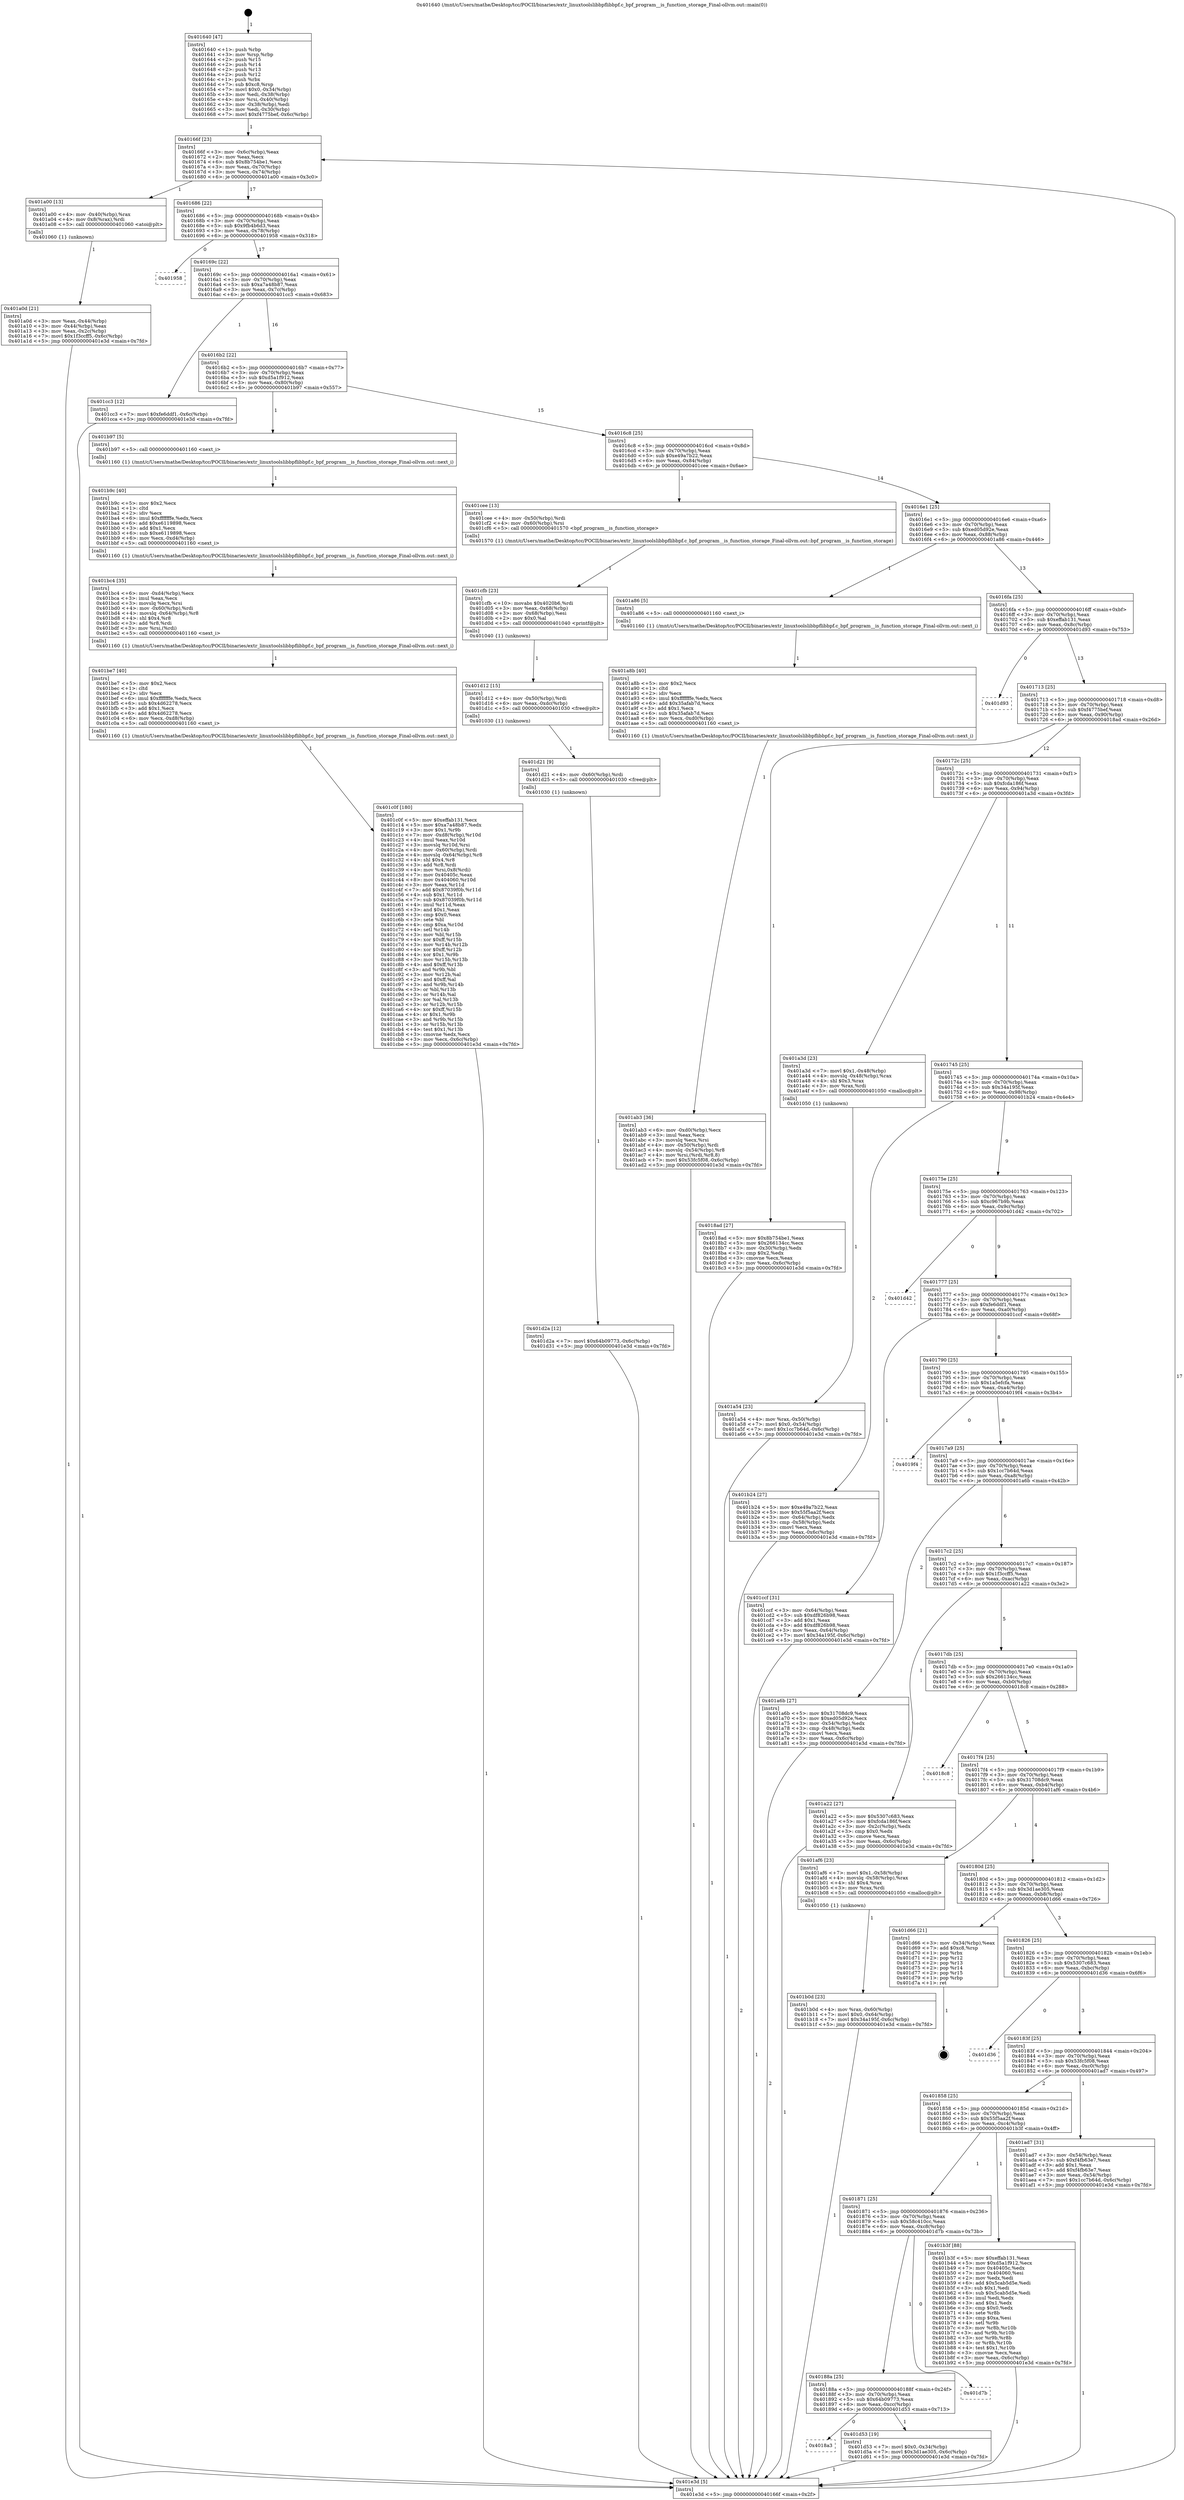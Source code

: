 digraph "0x401640" {
  label = "0x401640 (/mnt/c/Users/mathe/Desktop/tcc/POCII/binaries/extr_linuxtoolslibbpflibbpf.c_bpf_program__is_function_storage_Final-ollvm.out::main(0))"
  labelloc = "t"
  node[shape=record]

  Entry [label="",width=0.3,height=0.3,shape=circle,fillcolor=black,style=filled]
  "0x40166f" [label="{
     0x40166f [23]\l
     | [instrs]\l
     &nbsp;&nbsp;0x40166f \<+3\>: mov -0x6c(%rbp),%eax\l
     &nbsp;&nbsp;0x401672 \<+2\>: mov %eax,%ecx\l
     &nbsp;&nbsp;0x401674 \<+6\>: sub $0x8b754be1,%ecx\l
     &nbsp;&nbsp;0x40167a \<+3\>: mov %eax,-0x70(%rbp)\l
     &nbsp;&nbsp;0x40167d \<+3\>: mov %ecx,-0x74(%rbp)\l
     &nbsp;&nbsp;0x401680 \<+6\>: je 0000000000401a00 \<main+0x3c0\>\l
  }"]
  "0x401a00" [label="{
     0x401a00 [13]\l
     | [instrs]\l
     &nbsp;&nbsp;0x401a00 \<+4\>: mov -0x40(%rbp),%rax\l
     &nbsp;&nbsp;0x401a04 \<+4\>: mov 0x8(%rax),%rdi\l
     &nbsp;&nbsp;0x401a08 \<+5\>: call 0000000000401060 \<atoi@plt\>\l
     | [calls]\l
     &nbsp;&nbsp;0x401060 \{1\} (unknown)\l
  }"]
  "0x401686" [label="{
     0x401686 [22]\l
     | [instrs]\l
     &nbsp;&nbsp;0x401686 \<+5\>: jmp 000000000040168b \<main+0x4b\>\l
     &nbsp;&nbsp;0x40168b \<+3\>: mov -0x70(%rbp),%eax\l
     &nbsp;&nbsp;0x40168e \<+5\>: sub $0x9fb4b6d3,%eax\l
     &nbsp;&nbsp;0x401693 \<+3\>: mov %eax,-0x78(%rbp)\l
     &nbsp;&nbsp;0x401696 \<+6\>: je 0000000000401958 \<main+0x318\>\l
  }"]
  Exit [label="",width=0.3,height=0.3,shape=circle,fillcolor=black,style=filled,peripheries=2]
  "0x401958" [label="{
     0x401958\l
  }", style=dashed]
  "0x40169c" [label="{
     0x40169c [22]\l
     | [instrs]\l
     &nbsp;&nbsp;0x40169c \<+5\>: jmp 00000000004016a1 \<main+0x61\>\l
     &nbsp;&nbsp;0x4016a1 \<+3\>: mov -0x70(%rbp),%eax\l
     &nbsp;&nbsp;0x4016a4 \<+5\>: sub $0xa7a48b87,%eax\l
     &nbsp;&nbsp;0x4016a9 \<+3\>: mov %eax,-0x7c(%rbp)\l
     &nbsp;&nbsp;0x4016ac \<+6\>: je 0000000000401cc3 \<main+0x683\>\l
  }"]
  "0x4018a3" [label="{
     0x4018a3\l
  }", style=dashed]
  "0x401cc3" [label="{
     0x401cc3 [12]\l
     | [instrs]\l
     &nbsp;&nbsp;0x401cc3 \<+7\>: movl $0xfe6ddf1,-0x6c(%rbp)\l
     &nbsp;&nbsp;0x401cca \<+5\>: jmp 0000000000401e3d \<main+0x7fd\>\l
  }"]
  "0x4016b2" [label="{
     0x4016b2 [22]\l
     | [instrs]\l
     &nbsp;&nbsp;0x4016b2 \<+5\>: jmp 00000000004016b7 \<main+0x77\>\l
     &nbsp;&nbsp;0x4016b7 \<+3\>: mov -0x70(%rbp),%eax\l
     &nbsp;&nbsp;0x4016ba \<+5\>: sub $0xd5a1f912,%eax\l
     &nbsp;&nbsp;0x4016bf \<+3\>: mov %eax,-0x80(%rbp)\l
     &nbsp;&nbsp;0x4016c2 \<+6\>: je 0000000000401b97 \<main+0x557\>\l
  }"]
  "0x401d53" [label="{
     0x401d53 [19]\l
     | [instrs]\l
     &nbsp;&nbsp;0x401d53 \<+7\>: movl $0x0,-0x34(%rbp)\l
     &nbsp;&nbsp;0x401d5a \<+7\>: movl $0x3d1ae305,-0x6c(%rbp)\l
     &nbsp;&nbsp;0x401d61 \<+5\>: jmp 0000000000401e3d \<main+0x7fd\>\l
  }"]
  "0x401b97" [label="{
     0x401b97 [5]\l
     | [instrs]\l
     &nbsp;&nbsp;0x401b97 \<+5\>: call 0000000000401160 \<next_i\>\l
     | [calls]\l
     &nbsp;&nbsp;0x401160 \{1\} (/mnt/c/Users/mathe/Desktop/tcc/POCII/binaries/extr_linuxtoolslibbpflibbpf.c_bpf_program__is_function_storage_Final-ollvm.out::next_i)\l
  }"]
  "0x4016c8" [label="{
     0x4016c8 [25]\l
     | [instrs]\l
     &nbsp;&nbsp;0x4016c8 \<+5\>: jmp 00000000004016cd \<main+0x8d\>\l
     &nbsp;&nbsp;0x4016cd \<+3\>: mov -0x70(%rbp),%eax\l
     &nbsp;&nbsp;0x4016d0 \<+5\>: sub $0xe49a7b22,%eax\l
     &nbsp;&nbsp;0x4016d5 \<+6\>: mov %eax,-0x84(%rbp)\l
     &nbsp;&nbsp;0x4016db \<+6\>: je 0000000000401cee \<main+0x6ae\>\l
  }"]
  "0x40188a" [label="{
     0x40188a [25]\l
     | [instrs]\l
     &nbsp;&nbsp;0x40188a \<+5\>: jmp 000000000040188f \<main+0x24f\>\l
     &nbsp;&nbsp;0x40188f \<+3\>: mov -0x70(%rbp),%eax\l
     &nbsp;&nbsp;0x401892 \<+5\>: sub $0x64b09773,%eax\l
     &nbsp;&nbsp;0x401897 \<+6\>: mov %eax,-0xcc(%rbp)\l
     &nbsp;&nbsp;0x40189d \<+6\>: je 0000000000401d53 \<main+0x713\>\l
  }"]
  "0x401cee" [label="{
     0x401cee [13]\l
     | [instrs]\l
     &nbsp;&nbsp;0x401cee \<+4\>: mov -0x50(%rbp),%rdi\l
     &nbsp;&nbsp;0x401cf2 \<+4\>: mov -0x60(%rbp),%rsi\l
     &nbsp;&nbsp;0x401cf6 \<+5\>: call 0000000000401570 \<bpf_program__is_function_storage\>\l
     | [calls]\l
     &nbsp;&nbsp;0x401570 \{1\} (/mnt/c/Users/mathe/Desktop/tcc/POCII/binaries/extr_linuxtoolslibbpflibbpf.c_bpf_program__is_function_storage_Final-ollvm.out::bpf_program__is_function_storage)\l
  }"]
  "0x4016e1" [label="{
     0x4016e1 [25]\l
     | [instrs]\l
     &nbsp;&nbsp;0x4016e1 \<+5\>: jmp 00000000004016e6 \<main+0xa6\>\l
     &nbsp;&nbsp;0x4016e6 \<+3\>: mov -0x70(%rbp),%eax\l
     &nbsp;&nbsp;0x4016e9 \<+5\>: sub $0xed05d92e,%eax\l
     &nbsp;&nbsp;0x4016ee \<+6\>: mov %eax,-0x88(%rbp)\l
     &nbsp;&nbsp;0x4016f4 \<+6\>: je 0000000000401a86 \<main+0x446\>\l
  }"]
  "0x401d7b" [label="{
     0x401d7b\l
  }", style=dashed]
  "0x401a86" [label="{
     0x401a86 [5]\l
     | [instrs]\l
     &nbsp;&nbsp;0x401a86 \<+5\>: call 0000000000401160 \<next_i\>\l
     | [calls]\l
     &nbsp;&nbsp;0x401160 \{1\} (/mnt/c/Users/mathe/Desktop/tcc/POCII/binaries/extr_linuxtoolslibbpflibbpf.c_bpf_program__is_function_storage_Final-ollvm.out::next_i)\l
  }"]
  "0x4016fa" [label="{
     0x4016fa [25]\l
     | [instrs]\l
     &nbsp;&nbsp;0x4016fa \<+5\>: jmp 00000000004016ff \<main+0xbf\>\l
     &nbsp;&nbsp;0x4016ff \<+3\>: mov -0x70(%rbp),%eax\l
     &nbsp;&nbsp;0x401702 \<+5\>: sub $0xeffab131,%eax\l
     &nbsp;&nbsp;0x401707 \<+6\>: mov %eax,-0x8c(%rbp)\l
     &nbsp;&nbsp;0x40170d \<+6\>: je 0000000000401d93 \<main+0x753\>\l
  }"]
  "0x401d2a" [label="{
     0x401d2a [12]\l
     | [instrs]\l
     &nbsp;&nbsp;0x401d2a \<+7\>: movl $0x64b09773,-0x6c(%rbp)\l
     &nbsp;&nbsp;0x401d31 \<+5\>: jmp 0000000000401e3d \<main+0x7fd\>\l
  }"]
  "0x401d93" [label="{
     0x401d93\l
  }", style=dashed]
  "0x401713" [label="{
     0x401713 [25]\l
     | [instrs]\l
     &nbsp;&nbsp;0x401713 \<+5\>: jmp 0000000000401718 \<main+0xd8\>\l
     &nbsp;&nbsp;0x401718 \<+3\>: mov -0x70(%rbp),%eax\l
     &nbsp;&nbsp;0x40171b \<+5\>: sub $0xf4775bef,%eax\l
     &nbsp;&nbsp;0x401720 \<+6\>: mov %eax,-0x90(%rbp)\l
     &nbsp;&nbsp;0x401726 \<+6\>: je 00000000004018ad \<main+0x26d\>\l
  }"]
  "0x401d21" [label="{
     0x401d21 [9]\l
     | [instrs]\l
     &nbsp;&nbsp;0x401d21 \<+4\>: mov -0x60(%rbp),%rdi\l
     &nbsp;&nbsp;0x401d25 \<+5\>: call 0000000000401030 \<free@plt\>\l
     | [calls]\l
     &nbsp;&nbsp;0x401030 \{1\} (unknown)\l
  }"]
  "0x4018ad" [label="{
     0x4018ad [27]\l
     | [instrs]\l
     &nbsp;&nbsp;0x4018ad \<+5\>: mov $0x8b754be1,%eax\l
     &nbsp;&nbsp;0x4018b2 \<+5\>: mov $0x266134cc,%ecx\l
     &nbsp;&nbsp;0x4018b7 \<+3\>: mov -0x30(%rbp),%edx\l
     &nbsp;&nbsp;0x4018ba \<+3\>: cmp $0x2,%edx\l
     &nbsp;&nbsp;0x4018bd \<+3\>: cmovne %ecx,%eax\l
     &nbsp;&nbsp;0x4018c0 \<+3\>: mov %eax,-0x6c(%rbp)\l
     &nbsp;&nbsp;0x4018c3 \<+5\>: jmp 0000000000401e3d \<main+0x7fd\>\l
  }"]
  "0x40172c" [label="{
     0x40172c [25]\l
     | [instrs]\l
     &nbsp;&nbsp;0x40172c \<+5\>: jmp 0000000000401731 \<main+0xf1\>\l
     &nbsp;&nbsp;0x401731 \<+3\>: mov -0x70(%rbp),%eax\l
     &nbsp;&nbsp;0x401734 \<+5\>: sub $0xfcda186f,%eax\l
     &nbsp;&nbsp;0x401739 \<+6\>: mov %eax,-0x94(%rbp)\l
     &nbsp;&nbsp;0x40173f \<+6\>: je 0000000000401a3d \<main+0x3fd\>\l
  }"]
  "0x401e3d" [label="{
     0x401e3d [5]\l
     | [instrs]\l
     &nbsp;&nbsp;0x401e3d \<+5\>: jmp 000000000040166f \<main+0x2f\>\l
  }"]
  "0x401640" [label="{
     0x401640 [47]\l
     | [instrs]\l
     &nbsp;&nbsp;0x401640 \<+1\>: push %rbp\l
     &nbsp;&nbsp;0x401641 \<+3\>: mov %rsp,%rbp\l
     &nbsp;&nbsp;0x401644 \<+2\>: push %r15\l
     &nbsp;&nbsp;0x401646 \<+2\>: push %r14\l
     &nbsp;&nbsp;0x401648 \<+2\>: push %r13\l
     &nbsp;&nbsp;0x40164a \<+2\>: push %r12\l
     &nbsp;&nbsp;0x40164c \<+1\>: push %rbx\l
     &nbsp;&nbsp;0x40164d \<+7\>: sub $0xc8,%rsp\l
     &nbsp;&nbsp;0x401654 \<+7\>: movl $0x0,-0x34(%rbp)\l
     &nbsp;&nbsp;0x40165b \<+3\>: mov %edi,-0x38(%rbp)\l
     &nbsp;&nbsp;0x40165e \<+4\>: mov %rsi,-0x40(%rbp)\l
     &nbsp;&nbsp;0x401662 \<+3\>: mov -0x38(%rbp),%edi\l
     &nbsp;&nbsp;0x401665 \<+3\>: mov %edi,-0x30(%rbp)\l
     &nbsp;&nbsp;0x401668 \<+7\>: movl $0xf4775bef,-0x6c(%rbp)\l
  }"]
  "0x401a0d" [label="{
     0x401a0d [21]\l
     | [instrs]\l
     &nbsp;&nbsp;0x401a0d \<+3\>: mov %eax,-0x44(%rbp)\l
     &nbsp;&nbsp;0x401a10 \<+3\>: mov -0x44(%rbp),%eax\l
     &nbsp;&nbsp;0x401a13 \<+3\>: mov %eax,-0x2c(%rbp)\l
     &nbsp;&nbsp;0x401a16 \<+7\>: movl $0x1f3ccff5,-0x6c(%rbp)\l
     &nbsp;&nbsp;0x401a1d \<+5\>: jmp 0000000000401e3d \<main+0x7fd\>\l
  }"]
  "0x401d12" [label="{
     0x401d12 [15]\l
     | [instrs]\l
     &nbsp;&nbsp;0x401d12 \<+4\>: mov -0x50(%rbp),%rdi\l
     &nbsp;&nbsp;0x401d16 \<+6\>: mov %eax,-0xdc(%rbp)\l
     &nbsp;&nbsp;0x401d1c \<+5\>: call 0000000000401030 \<free@plt\>\l
     | [calls]\l
     &nbsp;&nbsp;0x401030 \{1\} (unknown)\l
  }"]
  "0x401a3d" [label="{
     0x401a3d [23]\l
     | [instrs]\l
     &nbsp;&nbsp;0x401a3d \<+7\>: movl $0x1,-0x48(%rbp)\l
     &nbsp;&nbsp;0x401a44 \<+4\>: movslq -0x48(%rbp),%rax\l
     &nbsp;&nbsp;0x401a48 \<+4\>: shl $0x3,%rax\l
     &nbsp;&nbsp;0x401a4c \<+3\>: mov %rax,%rdi\l
     &nbsp;&nbsp;0x401a4f \<+5\>: call 0000000000401050 \<malloc@plt\>\l
     | [calls]\l
     &nbsp;&nbsp;0x401050 \{1\} (unknown)\l
  }"]
  "0x401745" [label="{
     0x401745 [25]\l
     | [instrs]\l
     &nbsp;&nbsp;0x401745 \<+5\>: jmp 000000000040174a \<main+0x10a\>\l
     &nbsp;&nbsp;0x40174a \<+3\>: mov -0x70(%rbp),%eax\l
     &nbsp;&nbsp;0x40174d \<+5\>: sub $0x34a195f,%eax\l
     &nbsp;&nbsp;0x401752 \<+6\>: mov %eax,-0x98(%rbp)\l
     &nbsp;&nbsp;0x401758 \<+6\>: je 0000000000401b24 \<main+0x4e4\>\l
  }"]
  "0x401cfb" [label="{
     0x401cfb [23]\l
     | [instrs]\l
     &nbsp;&nbsp;0x401cfb \<+10\>: movabs $0x4020b6,%rdi\l
     &nbsp;&nbsp;0x401d05 \<+3\>: mov %eax,-0x68(%rbp)\l
     &nbsp;&nbsp;0x401d08 \<+3\>: mov -0x68(%rbp),%esi\l
     &nbsp;&nbsp;0x401d0b \<+2\>: mov $0x0,%al\l
     &nbsp;&nbsp;0x401d0d \<+5\>: call 0000000000401040 \<printf@plt\>\l
     | [calls]\l
     &nbsp;&nbsp;0x401040 \{1\} (unknown)\l
  }"]
  "0x401b24" [label="{
     0x401b24 [27]\l
     | [instrs]\l
     &nbsp;&nbsp;0x401b24 \<+5\>: mov $0xe49a7b22,%eax\l
     &nbsp;&nbsp;0x401b29 \<+5\>: mov $0x55f5aa2f,%ecx\l
     &nbsp;&nbsp;0x401b2e \<+3\>: mov -0x64(%rbp),%edx\l
     &nbsp;&nbsp;0x401b31 \<+3\>: cmp -0x58(%rbp),%edx\l
     &nbsp;&nbsp;0x401b34 \<+3\>: cmovl %ecx,%eax\l
     &nbsp;&nbsp;0x401b37 \<+3\>: mov %eax,-0x6c(%rbp)\l
     &nbsp;&nbsp;0x401b3a \<+5\>: jmp 0000000000401e3d \<main+0x7fd\>\l
  }"]
  "0x40175e" [label="{
     0x40175e [25]\l
     | [instrs]\l
     &nbsp;&nbsp;0x40175e \<+5\>: jmp 0000000000401763 \<main+0x123\>\l
     &nbsp;&nbsp;0x401763 \<+3\>: mov -0x70(%rbp),%eax\l
     &nbsp;&nbsp;0x401766 \<+5\>: sub $0xc967b9b,%eax\l
     &nbsp;&nbsp;0x40176b \<+6\>: mov %eax,-0x9c(%rbp)\l
     &nbsp;&nbsp;0x401771 \<+6\>: je 0000000000401d42 \<main+0x702\>\l
  }"]
  "0x401c0f" [label="{
     0x401c0f [180]\l
     | [instrs]\l
     &nbsp;&nbsp;0x401c0f \<+5\>: mov $0xeffab131,%ecx\l
     &nbsp;&nbsp;0x401c14 \<+5\>: mov $0xa7a48b87,%edx\l
     &nbsp;&nbsp;0x401c19 \<+3\>: mov $0x1,%r9b\l
     &nbsp;&nbsp;0x401c1c \<+7\>: mov -0xd8(%rbp),%r10d\l
     &nbsp;&nbsp;0x401c23 \<+4\>: imul %eax,%r10d\l
     &nbsp;&nbsp;0x401c27 \<+3\>: movslq %r10d,%rsi\l
     &nbsp;&nbsp;0x401c2a \<+4\>: mov -0x60(%rbp),%rdi\l
     &nbsp;&nbsp;0x401c2e \<+4\>: movslq -0x64(%rbp),%r8\l
     &nbsp;&nbsp;0x401c32 \<+4\>: shl $0x4,%r8\l
     &nbsp;&nbsp;0x401c36 \<+3\>: add %r8,%rdi\l
     &nbsp;&nbsp;0x401c39 \<+4\>: mov %rsi,0x8(%rdi)\l
     &nbsp;&nbsp;0x401c3d \<+7\>: mov 0x40405c,%eax\l
     &nbsp;&nbsp;0x401c44 \<+8\>: mov 0x404060,%r10d\l
     &nbsp;&nbsp;0x401c4c \<+3\>: mov %eax,%r11d\l
     &nbsp;&nbsp;0x401c4f \<+7\>: add $0x87039f0b,%r11d\l
     &nbsp;&nbsp;0x401c56 \<+4\>: sub $0x1,%r11d\l
     &nbsp;&nbsp;0x401c5a \<+7\>: sub $0x87039f0b,%r11d\l
     &nbsp;&nbsp;0x401c61 \<+4\>: imul %r11d,%eax\l
     &nbsp;&nbsp;0x401c65 \<+3\>: and $0x1,%eax\l
     &nbsp;&nbsp;0x401c68 \<+3\>: cmp $0x0,%eax\l
     &nbsp;&nbsp;0x401c6b \<+3\>: sete %bl\l
     &nbsp;&nbsp;0x401c6e \<+4\>: cmp $0xa,%r10d\l
     &nbsp;&nbsp;0x401c72 \<+4\>: setl %r14b\l
     &nbsp;&nbsp;0x401c76 \<+3\>: mov %bl,%r15b\l
     &nbsp;&nbsp;0x401c79 \<+4\>: xor $0xff,%r15b\l
     &nbsp;&nbsp;0x401c7d \<+3\>: mov %r14b,%r12b\l
     &nbsp;&nbsp;0x401c80 \<+4\>: xor $0xff,%r12b\l
     &nbsp;&nbsp;0x401c84 \<+4\>: xor $0x1,%r9b\l
     &nbsp;&nbsp;0x401c88 \<+3\>: mov %r15b,%r13b\l
     &nbsp;&nbsp;0x401c8b \<+4\>: and $0xff,%r13b\l
     &nbsp;&nbsp;0x401c8f \<+3\>: and %r9b,%bl\l
     &nbsp;&nbsp;0x401c92 \<+3\>: mov %r12b,%al\l
     &nbsp;&nbsp;0x401c95 \<+2\>: and $0xff,%al\l
     &nbsp;&nbsp;0x401c97 \<+3\>: and %r9b,%r14b\l
     &nbsp;&nbsp;0x401c9a \<+3\>: or %bl,%r13b\l
     &nbsp;&nbsp;0x401c9d \<+3\>: or %r14b,%al\l
     &nbsp;&nbsp;0x401ca0 \<+3\>: xor %al,%r13b\l
     &nbsp;&nbsp;0x401ca3 \<+3\>: or %r12b,%r15b\l
     &nbsp;&nbsp;0x401ca6 \<+4\>: xor $0xff,%r15b\l
     &nbsp;&nbsp;0x401caa \<+4\>: or $0x1,%r9b\l
     &nbsp;&nbsp;0x401cae \<+3\>: and %r9b,%r15b\l
     &nbsp;&nbsp;0x401cb1 \<+3\>: or %r15b,%r13b\l
     &nbsp;&nbsp;0x401cb4 \<+4\>: test $0x1,%r13b\l
     &nbsp;&nbsp;0x401cb8 \<+3\>: cmovne %edx,%ecx\l
     &nbsp;&nbsp;0x401cbb \<+3\>: mov %ecx,-0x6c(%rbp)\l
     &nbsp;&nbsp;0x401cbe \<+5\>: jmp 0000000000401e3d \<main+0x7fd\>\l
  }"]
  "0x401d42" [label="{
     0x401d42\l
  }", style=dashed]
  "0x401777" [label="{
     0x401777 [25]\l
     | [instrs]\l
     &nbsp;&nbsp;0x401777 \<+5\>: jmp 000000000040177c \<main+0x13c\>\l
     &nbsp;&nbsp;0x40177c \<+3\>: mov -0x70(%rbp),%eax\l
     &nbsp;&nbsp;0x40177f \<+5\>: sub $0xfe6ddf1,%eax\l
     &nbsp;&nbsp;0x401784 \<+6\>: mov %eax,-0xa0(%rbp)\l
     &nbsp;&nbsp;0x40178a \<+6\>: je 0000000000401ccf \<main+0x68f\>\l
  }"]
  "0x401be7" [label="{
     0x401be7 [40]\l
     | [instrs]\l
     &nbsp;&nbsp;0x401be7 \<+5\>: mov $0x2,%ecx\l
     &nbsp;&nbsp;0x401bec \<+1\>: cltd\l
     &nbsp;&nbsp;0x401bed \<+2\>: idiv %ecx\l
     &nbsp;&nbsp;0x401bef \<+6\>: imul $0xfffffffe,%edx,%ecx\l
     &nbsp;&nbsp;0x401bf5 \<+6\>: sub $0x4d62278,%ecx\l
     &nbsp;&nbsp;0x401bfb \<+3\>: add $0x1,%ecx\l
     &nbsp;&nbsp;0x401bfe \<+6\>: add $0x4d62278,%ecx\l
     &nbsp;&nbsp;0x401c04 \<+6\>: mov %ecx,-0xd8(%rbp)\l
     &nbsp;&nbsp;0x401c0a \<+5\>: call 0000000000401160 \<next_i\>\l
     | [calls]\l
     &nbsp;&nbsp;0x401160 \{1\} (/mnt/c/Users/mathe/Desktop/tcc/POCII/binaries/extr_linuxtoolslibbpflibbpf.c_bpf_program__is_function_storage_Final-ollvm.out::next_i)\l
  }"]
  "0x401ccf" [label="{
     0x401ccf [31]\l
     | [instrs]\l
     &nbsp;&nbsp;0x401ccf \<+3\>: mov -0x64(%rbp),%eax\l
     &nbsp;&nbsp;0x401cd2 \<+5\>: sub $0xdf826b98,%eax\l
     &nbsp;&nbsp;0x401cd7 \<+3\>: add $0x1,%eax\l
     &nbsp;&nbsp;0x401cda \<+5\>: add $0xdf826b98,%eax\l
     &nbsp;&nbsp;0x401cdf \<+3\>: mov %eax,-0x64(%rbp)\l
     &nbsp;&nbsp;0x401ce2 \<+7\>: movl $0x34a195f,-0x6c(%rbp)\l
     &nbsp;&nbsp;0x401ce9 \<+5\>: jmp 0000000000401e3d \<main+0x7fd\>\l
  }"]
  "0x401790" [label="{
     0x401790 [25]\l
     | [instrs]\l
     &nbsp;&nbsp;0x401790 \<+5\>: jmp 0000000000401795 \<main+0x155\>\l
     &nbsp;&nbsp;0x401795 \<+3\>: mov -0x70(%rbp),%eax\l
     &nbsp;&nbsp;0x401798 \<+5\>: sub $0x1a5efcfa,%eax\l
     &nbsp;&nbsp;0x40179d \<+6\>: mov %eax,-0xa4(%rbp)\l
     &nbsp;&nbsp;0x4017a3 \<+6\>: je 00000000004019f4 \<main+0x3b4\>\l
  }"]
  "0x401bc4" [label="{
     0x401bc4 [35]\l
     | [instrs]\l
     &nbsp;&nbsp;0x401bc4 \<+6\>: mov -0xd4(%rbp),%ecx\l
     &nbsp;&nbsp;0x401bca \<+3\>: imul %eax,%ecx\l
     &nbsp;&nbsp;0x401bcd \<+3\>: movslq %ecx,%rsi\l
     &nbsp;&nbsp;0x401bd0 \<+4\>: mov -0x60(%rbp),%rdi\l
     &nbsp;&nbsp;0x401bd4 \<+4\>: movslq -0x64(%rbp),%r8\l
     &nbsp;&nbsp;0x401bd8 \<+4\>: shl $0x4,%r8\l
     &nbsp;&nbsp;0x401bdc \<+3\>: add %r8,%rdi\l
     &nbsp;&nbsp;0x401bdf \<+3\>: mov %rsi,(%rdi)\l
     &nbsp;&nbsp;0x401be2 \<+5\>: call 0000000000401160 \<next_i\>\l
     | [calls]\l
     &nbsp;&nbsp;0x401160 \{1\} (/mnt/c/Users/mathe/Desktop/tcc/POCII/binaries/extr_linuxtoolslibbpflibbpf.c_bpf_program__is_function_storage_Final-ollvm.out::next_i)\l
  }"]
  "0x4019f4" [label="{
     0x4019f4\l
  }", style=dashed]
  "0x4017a9" [label="{
     0x4017a9 [25]\l
     | [instrs]\l
     &nbsp;&nbsp;0x4017a9 \<+5\>: jmp 00000000004017ae \<main+0x16e\>\l
     &nbsp;&nbsp;0x4017ae \<+3\>: mov -0x70(%rbp),%eax\l
     &nbsp;&nbsp;0x4017b1 \<+5\>: sub $0x1cc7b64d,%eax\l
     &nbsp;&nbsp;0x4017b6 \<+6\>: mov %eax,-0xa8(%rbp)\l
     &nbsp;&nbsp;0x4017bc \<+6\>: je 0000000000401a6b \<main+0x42b\>\l
  }"]
  "0x401b9c" [label="{
     0x401b9c [40]\l
     | [instrs]\l
     &nbsp;&nbsp;0x401b9c \<+5\>: mov $0x2,%ecx\l
     &nbsp;&nbsp;0x401ba1 \<+1\>: cltd\l
     &nbsp;&nbsp;0x401ba2 \<+2\>: idiv %ecx\l
     &nbsp;&nbsp;0x401ba4 \<+6\>: imul $0xfffffffe,%edx,%ecx\l
     &nbsp;&nbsp;0x401baa \<+6\>: add $0xe6119898,%ecx\l
     &nbsp;&nbsp;0x401bb0 \<+3\>: add $0x1,%ecx\l
     &nbsp;&nbsp;0x401bb3 \<+6\>: sub $0xe6119898,%ecx\l
     &nbsp;&nbsp;0x401bb9 \<+6\>: mov %ecx,-0xd4(%rbp)\l
     &nbsp;&nbsp;0x401bbf \<+5\>: call 0000000000401160 \<next_i\>\l
     | [calls]\l
     &nbsp;&nbsp;0x401160 \{1\} (/mnt/c/Users/mathe/Desktop/tcc/POCII/binaries/extr_linuxtoolslibbpflibbpf.c_bpf_program__is_function_storage_Final-ollvm.out::next_i)\l
  }"]
  "0x401a6b" [label="{
     0x401a6b [27]\l
     | [instrs]\l
     &nbsp;&nbsp;0x401a6b \<+5\>: mov $0x31708dc9,%eax\l
     &nbsp;&nbsp;0x401a70 \<+5\>: mov $0xed05d92e,%ecx\l
     &nbsp;&nbsp;0x401a75 \<+3\>: mov -0x54(%rbp),%edx\l
     &nbsp;&nbsp;0x401a78 \<+3\>: cmp -0x48(%rbp),%edx\l
     &nbsp;&nbsp;0x401a7b \<+3\>: cmovl %ecx,%eax\l
     &nbsp;&nbsp;0x401a7e \<+3\>: mov %eax,-0x6c(%rbp)\l
     &nbsp;&nbsp;0x401a81 \<+5\>: jmp 0000000000401e3d \<main+0x7fd\>\l
  }"]
  "0x4017c2" [label="{
     0x4017c2 [25]\l
     | [instrs]\l
     &nbsp;&nbsp;0x4017c2 \<+5\>: jmp 00000000004017c7 \<main+0x187\>\l
     &nbsp;&nbsp;0x4017c7 \<+3\>: mov -0x70(%rbp),%eax\l
     &nbsp;&nbsp;0x4017ca \<+5\>: sub $0x1f3ccff5,%eax\l
     &nbsp;&nbsp;0x4017cf \<+6\>: mov %eax,-0xac(%rbp)\l
     &nbsp;&nbsp;0x4017d5 \<+6\>: je 0000000000401a22 \<main+0x3e2\>\l
  }"]
  "0x401871" [label="{
     0x401871 [25]\l
     | [instrs]\l
     &nbsp;&nbsp;0x401871 \<+5\>: jmp 0000000000401876 \<main+0x236\>\l
     &nbsp;&nbsp;0x401876 \<+3\>: mov -0x70(%rbp),%eax\l
     &nbsp;&nbsp;0x401879 \<+5\>: sub $0x58c410cc,%eax\l
     &nbsp;&nbsp;0x40187e \<+6\>: mov %eax,-0xc8(%rbp)\l
     &nbsp;&nbsp;0x401884 \<+6\>: je 0000000000401d7b \<main+0x73b\>\l
  }"]
  "0x401a22" [label="{
     0x401a22 [27]\l
     | [instrs]\l
     &nbsp;&nbsp;0x401a22 \<+5\>: mov $0x5307c683,%eax\l
     &nbsp;&nbsp;0x401a27 \<+5\>: mov $0xfcda186f,%ecx\l
     &nbsp;&nbsp;0x401a2c \<+3\>: mov -0x2c(%rbp),%edx\l
     &nbsp;&nbsp;0x401a2f \<+3\>: cmp $0x0,%edx\l
     &nbsp;&nbsp;0x401a32 \<+3\>: cmove %ecx,%eax\l
     &nbsp;&nbsp;0x401a35 \<+3\>: mov %eax,-0x6c(%rbp)\l
     &nbsp;&nbsp;0x401a38 \<+5\>: jmp 0000000000401e3d \<main+0x7fd\>\l
  }"]
  "0x4017db" [label="{
     0x4017db [25]\l
     | [instrs]\l
     &nbsp;&nbsp;0x4017db \<+5\>: jmp 00000000004017e0 \<main+0x1a0\>\l
     &nbsp;&nbsp;0x4017e0 \<+3\>: mov -0x70(%rbp),%eax\l
     &nbsp;&nbsp;0x4017e3 \<+5\>: sub $0x266134cc,%eax\l
     &nbsp;&nbsp;0x4017e8 \<+6\>: mov %eax,-0xb0(%rbp)\l
     &nbsp;&nbsp;0x4017ee \<+6\>: je 00000000004018c8 \<main+0x288\>\l
  }"]
  "0x401a54" [label="{
     0x401a54 [23]\l
     | [instrs]\l
     &nbsp;&nbsp;0x401a54 \<+4\>: mov %rax,-0x50(%rbp)\l
     &nbsp;&nbsp;0x401a58 \<+7\>: movl $0x0,-0x54(%rbp)\l
     &nbsp;&nbsp;0x401a5f \<+7\>: movl $0x1cc7b64d,-0x6c(%rbp)\l
     &nbsp;&nbsp;0x401a66 \<+5\>: jmp 0000000000401e3d \<main+0x7fd\>\l
  }"]
  "0x401a8b" [label="{
     0x401a8b [40]\l
     | [instrs]\l
     &nbsp;&nbsp;0x401a8b \<+5\>: mov $0x2,%ecx\l
     &nbsp;&nbsp;0x401a90 \<+1\>: cltd\l
     &nbsp;&nbsp;0x401a91 \<+2\>: idiv %ecx\l
     &nbsp;&nbsp;0x401a93 \<+6\>: imul $0xfffffffe,%edx,%ecx\l
     &nbsp;&nbsp;0x401a99 \<+6\>: add $0x35afab7d,%ecx\l
     &nbsp;&nbsp;0x401a9f \<+3\>: add $0x1,%ecx\l
     &nbsp;&nbsp;0x401aa2 \<+6\>: sub $0x35afab7d,%ecx\l
     &nbsp;&nbsp;0x401aa8 \<+6\>: mov %ecx,-0xd0(%rbp)\l
     &nbsp;&nbsp;0x401aae \<+5\>: call 0000000000401160 \<next_i\>\l
     | [calls]\l
     &nbsp;&nbsp;0x401160 \{1\} (/mnt/c/Users/mathe/Desktop/tcc/POCII/binaries/extr_linuxtoolslibbpflibbpf.c_bpf_program__is_function_storage_Final-ollvm.out::next_i)\l
  }"]
  "0x401ab3" [label="{
     0x401ab3 [36]\l
     | [instrs]\l
     &nbsp;&nbsp;0x401ab3 \<+6\>: mov -0xd0(%rbp),%ecx\l
     &nbsp;&nbsp;0x401ab9 \<+3\>: imul %eax,%ecx\l
     &nbsp;&nbsp;0x401abc \<+3\>: movslq %ecx,%rsi\l
     &nbsp;&nbsp;0x401abf \<+4\>: mov -0x50(%rbp),%rdi\l
     &nbsp;&nbsp;0x401ac3 \<+4\>: movslq -0x54(%rbp),%r8\l
     &nbsp;&nbsp;0x401ac7 \<+4\>: mov %rsi,(%rdi,%r8,8)\l
     &nbsp;&nbsp;0x401acb \<+7\>: movl $0x53fc5f08,-0x6c(%rbp)\l
     &nbsp;&nbsp;0x401ad2 \<+5\>: jmp 0000000000401e3d \<main+0x7fd\>\l
  }"]
  "0x401b3f" [label="{
     0x401b3f [88]\l
     | [instrs]\l
     &nbsp;&nbsp;0x401b3f \<+5\>: mov $0xeffab131,%eax\l
     &nbsp;&nbsp;0x401b44 \<+5\>: mov $0xd5a1f912,%ecx\l
     &nbsp;&nbsp;0x401b49 \<+7\>: mov 0x40405c,%edx\l
     &nbsp;&nbsp;0x401b50 \<+7\>: mov 0x404060,%esi\l
     &nbsp;&nbsp;0x401b57 \<+2\>: mov %edx,%edi\l
     &nbsp;&nbsp;0x401b59 \<+6\>: add $0x5cab5d5e,%edi\l
     &nbsp;&nbsp;0x401b5f \<+3\>: sub $0x1,%edi\l
     &nbsp;&nbsp;0x401b62 \<+6\>: sub $0x5cab5d5e,%edi\l
     &nbsp;&nbsp;0x401b68 \<+3\>: imul %edi,%edx\l
     &nbsp;&nbsp;0x401b6b \<+3\>: and $0x1,%edx\l
     &nbsp;&nbsp;0x401b6e \<+3\>: cmp $0x0,%edx\l
     &nbsp;&nbsp;0x401b71 \<+4\>: sete %r8b\l
     &nbsp;&nbsp;0x401b75 \<+3\>: cmp $0xa,%esi\l
     &nbsp;&nbsp;0x401b78 \<+4\>: setl %r9b\l
     &nbsp;&nbsp;0x401b7c \<+3\>: mov %r8b,%r10b\l
     &nbsp;&nbsp;0x401b7f \<+3\>: and %r9b,%r10b\l
     &nbsp;&nbsp;0x401b82 \<+3\>: xor %r9b,%r8b\l
     &nbsp;&nbsp;0x401b85 \<+3\>: or %r8b,%r10b\l
     &nbsp;&nbsp;0x401b88 \<+4\>: test $0x1,%r10b\l
     &nbsp;&nbsp;0x401b8c \<+3\>: cmovne %ecx,%eax\l
     &nbsp;&nbsp;0x401b8f \<+3\>: mov %eax,-0x6c(%rbp)\l
     &nbsp;&nbsp;0x401b92 \<+5\>: jmp 0000000000401e3d \<main+0x7fd\>\l
  }"]
  "0x4018c8" [label="{
     0x4018c8\l
  }", style=dashed]
  "0x4017f4" [label="{
     0x4017f4 [25]\l
     | [instrs]\l
     &nbsp;&nbsp;0x4017f4 \<+5\>: jmp 00000000004017f9 \<main+0x1b9\>\l
     &nbsp;&nbsp;0x4017f9 \<+3\>: mov -0x70(%rbp),%eax\l
     &nbsp;&nbsp;0x4017fc \<+5\>: sub $0x31708dc9,%eax\l
     &nbsp;&nbsp;0x401801 \<+6\>: mov %eax,-0xb4(%rbp)\l
     &nbsp;&nbsp;0x401807 \<+6\>: je 0000000000401af6 \<main+0x4b6\>\l
  }"]
  "0x401b0d" [label="{
     0x401b0d [23]\l
     | [instrs]\l
     &nbsp;&nbsp;0x401b0d \<+4\>: mov %rax,-0x60(%rbp)\l
     &nbsp;&nbsp;0x401b11 \<+7\>: movl $0x0,-0x64(%rbp)\l
     &nbsp;&nbsp;0x401b18 \<+7\>: movl $0x34a195f,-0x6c(%rbp)\l
     &nbsp;&nbsp;0x401b1f \<+5\>: jmp 0000000000401e3d \<main+0x7fd\>\l
  }"]
  "0x401af6" [label="{
     0x401af6 [23]\l
     | [instrs]\l
     &nbsp;&nbsp;0x401af6 \<+7\>: movl $0x1,-0x58(%rbp)\l
     &nbsp;&nbsp;0x401afd \<+4\>: movslq -0x58(%rbp),%rax\l
     &nbsp;&nbsp;0x401b01 \<+4\>: shl $0x4,%rax\l
     &nbsp;&nbsp;0x401b05 \<+3\>: mov %rax,%rdi\l
     &nbsp;&nbsp;0x401b08 \<+5\>: call 0000000000401050 \<malloc@plt\>\l
     | [calls]\l
     &nbsp;&nbsp;0x401050 \{1\} (unknown)\l
  }"]
  "0x40180d" [label="{
     0x40180d [25]\l
     | [instrs]\l
     &nbsp;&nbsp;0x40180d \<+5\>: jmp 0000000000401812 \<main+0x1d2\>\l
     &nbsp;&nbsp;0x401812 \<+3\>: mov -0x70(%rbp),%eax\l
     &nbsp;&nbsp;0x401815 \<+5\>: sub $0x3d1ae305,%eax\l
     &nbsp;&nbsp;0x40181a \<+6\>: mov %eax,-0xb8(%rbp)\l
     &nbsp;&nbsp;0x401820 \<+6\>: je 0000000000401d66 \<main+0x726\>\l
  }"]
  "0x401858" [label="{
     0x401858 [25]\l
     | [instrs]\l
     &nbsp;&nbsp;0x401858 \<+5\>: jmp 000000000040185d \<main+0x21d\>\l
     &nbsp;&nbsp;0x40185d \<+3\>: mov -0x70(%rbp),%eax\l
     &nbsp;&nbsp;0x401860 \<+5\>: sub $0x55f5aa2f,%eax\l
     &nbsp;&nbsp;0x401865 \<+6\>: mov %eax,-0xc4(%rbp)\l
     &nbsp;&nbsp;0x40186b \<+6\>: je 0000000000401b3f \<main+0x4ff\>\l
  }"]
  "0x401d66" [label="{
     0x401d66 [21]\l
     | [instrs]\l
     &nbsp;&nbsp;0x401d66 \<+3\>: mov -0x34(%rbp),%eax\l
     &nbsp;&nbsp;0x401d69 \<+7\>: add $0xc8,%rsp\l
     &nbsp;&nbsp;0x401d70 \<+1\>: pop %rbx\l
     &nbsp;&nbsp;0x401d71 \<+2\>: pop %r12\l
     &nbsp;&nbsp;0x401d73 \<+2\>: pop %r13\l
     &nbsp;&nbsp;0x401d75 \<+2\>: pop %r14\l
     &nbsp;&nbsp;0x401d77 \<+2\>: pop %r15\l
     &nbsp;&nbsp;0x401d79 \<+1\>: pop %rbp\l
     &nbsp;&nbsp;0x401d7a \<+1\>: ret\l
  }"]
  "0x401826" [label="{
     0x401826 [25]\l
     | [instrs]\l
     &nbsp;&nbsp;0x401826 \<+5\>: jmp 000000000040182b \<main+0x1eb\>\l
     &nbsp;&nbsp;0x40182b \<+3\>: mov -0x70(%rbp),%eax\l
     &nbsp;&nbsp;0x40182e \<+5\>: sub $0x5307c683,%eax\l
     &nbsp;&nbsp;0x401833 \<+6\>: mov %eax,-0xbc(%rbp)\l
     &nbsp;&nbsp;0x401839 \<+6\>: je 0000000000401d36 \<main+0x6f6\>\l
  }"]
  "0x401ad7" [label="{
     0x401ad7 [31]\l
     | [instrs]\l
     &nbsp;&nbsp;0x401ad7 \<+3\>: mov -0x54(%rbp),%eax\l
     &nbsp;&nbsp;0x401ada \<+5\>: sub $0xf4fb63e7,%eax\l
     &nbsp;&nbsp;0x401adf \<+3\>: add $0x1,%eax\l
     &nbsp;&nbsp;0x401ae2 \<+5\>: add $0xf4fb63e7,%eax\l
     &nbsp;&nbsp;0x401ae7 \<+3\>: mov %eax,-0x54(%rbp)\l
     &nbsp;&nbsp;0x401aea \<+7\>: movl $0x1cc7b64d,-0x6c(%rbp)\l
     &nbsp;&nbsp;0x401af1 \<+5\>: jmp 0000000000401e3d \<main+0x7fd\>\l
  }"]
  "0x401d36" [label="{
     0x401d36\l
  }", style=dashed]
  "0x40183f" [label="{
     0x40183f [25]\l
     | [instrs]\l
     &nbsp;&nbsp;0x40183f \<+5\>: jmp 0000000000401844 \<main+0x204\>\l
     &nbsp;&nbsp;0x401844 \<+3\>: mov -0x70(%rbp),%eax\l
     &nbsp;&nbsp;0x401847 \<+5\>: sub $0x53fc5f08,%eax\l
     &nbsp;&nbsp;0x40184c \<+6\>: mov %eax,-0xc0(%rbp)\l
     &nbsp;&nbsp;0x401852 \<+6\>: je 0000000000401ad7 \<main+0x497\>\l
  }"]
  Entry -> "0x401640" [label=" 1"]
  "0x40166f" -> "0x401a00" [label=" 1"]
  "0x40166f" -> "0x401686" [label=" 17"]
  "0x401d66" -> Exit [label=" 1"]
  "0x401686" -> "0x401958" [label=" 0"]
  "0x401686" -> "0x40169c" [label=" 17"]
  "0x401d53" -> "0x401e3d" [label=" 1"]
  "0x40169c" -> "0x401cc3" [label=" 1"]
  "0x40169c" -> "0x4016b2" [label=" 16"]
  "0x40188a" -> "0x4018a3" [label=" 0"]
  "0x4016b2" -> "0x401b97" [label=" 1"]
  "0x4016b2" -> "0x4016c8" [label=" 15"]
  "0x40188a" -> "0x401d53" [label=" 1"]
  "0x4016c8" -> "0x401cee" [label=" 1"]
  "0x4016c8" -> "0x4016e1" [label=" 14"]
  "0x401871" -> "0x40188a" [label=" 1"]
  "0x4016e1" -> "0x401a86" [label=" 1"]
  "0x4016e1" -> "0x4016fa" [label=" 13"]
  "0x401871" -> "0x401d7b" [label=" 0"]
  "0x4016fa" -> "0x401d93" [label=" 0"]
  "0x4016fa" -> "0x401713" [label=" 13"]
  "0x401d2a" -> "0x401e3d" [label=" 1"]
  "0x401713" -> "0x4018ad" [label=" 1"]
  "0x401713" -> "0x40172c" [label=" 12"]
  "0x4018ad" -> "0x401e3d" [label=" 1"]
  "0x401640" -> "0x40166f" [label=" 1"]
  "0x401e3d" -> "0x40166f" [label=" 17"]
  "0x401a00" -> "0x401a0d" [label=" 1"]
  "0x401a0d" -> "0x401e3d" [label=" 1"]
  "0x401d21" -> "0x401d2a" [label=" 1"]
  "0x40172c" -> "0x401a3d" [label=" 1"]
  "0x40172c" -> "0x401745" [label=" 11"]
  "0x401d12" -> "0x401d21" [label=" 1"]
  "0x401745" -> "0x401b24" [label=" 2"]
  "0x401745" -> "0x40175e" [label=" 9"]
  "0x401cfb" -> "0x401d12" [label=" 1"]
  "0x40175e" -> "0x401d42" [label=" 0"]
  "0x40175e" -> "0x401777" [label=" 9"]
  "0x401cee" -> "0x401cfb" [label=" 1"]
  "0x401777" -> "0x401ccf" [label=" 1"]
  "0x401777" -> "0x401790" [label=" 8"]
  "0x401ccf" -> "0x401e3d" [label=" 1"]
  "0x401790" -> "0x4019f4" [label=" 0"]
  "0x401790" -> "0x4017a9" [label=" 8"]
  "0x401cc3" -> "0x401e3d" [label=" 1"]
  "0x4017a9" -> "0x401a6b" [label=" 2"]
  "0x4017a9" -> "0x4017c2" [label=" 6"]
  "0x401c0f" -> "0x401e3d" [label=" 1"]
  "0x4017c2" -> "0x401a22" [label=" 1"]
  "0x4017c2" -> "0x4017db" [label=" 5"]
  "0x401a22" -> "0x401e3d" [label=" 1"]
  "0x401a3d" -> "0x401a54" [label=" 1"]
  "0x401a54" -> "0x401e3d" [label=" 1"]
  "0x401a6b" -> "0x401e3d" [label=" 2"]
  "0x401a86" -> "0x401a8b" [label=" 1"]
  "0x401a8b" -> "0x401ab3" [label=" 1"]
  "0x401ab3" -> "0x401e3d" [label=" 1"]
  "0x401be7" -> "0x401c0f" [label=" 1"]
  "0x4017db" -> "0x4018c8" [label=" 0"]
  "0x4017db" -> "0x4017f4" [label=" 5"]
  "0x401bc4" -> "0x401be7" [label=" 1"]
  "0x4017f4" -> "0x401af6" [label=" 1"]
  "0x4017f4" -> "0x40180d" [label=" 4"]
  "0x401b97" -> "0x401b9c" [label=" 1"]
  "0x40180d" -> "0x401d66" [label=" 1"]
  "0x40180d" -> "0x401826" [label=" 3"]
  "0x401b3f" -> "0x401e3d" [label=" 1"]
  "0x401826" -> "0x401d36" [label=" 0"]
  "0x401826" -> "0x40183f" [label=" 3"]
  "0x401858" -> "0x401871" [label=" 1"]
  "0x40183f" -> "0x401ad7" [label=" 1"]
  "0x40183f" -> "0x401858" [label=" 2"]
  "0x401ad7" -> "0x401e3d" [label=" 1"]
  "0x401af6" -> "0x401b0d" [label=" 1"]
  "0x401b0d" -> "0x401e3d" [label=" 1"]
  "0x401b24" -> "0x401e3d" [label=" 2"]
  "0x401b9c" -> "0x401bc4" [label=" 1"]
  "0x401858" -> "0x401b3f" [label=" 1"]
}
